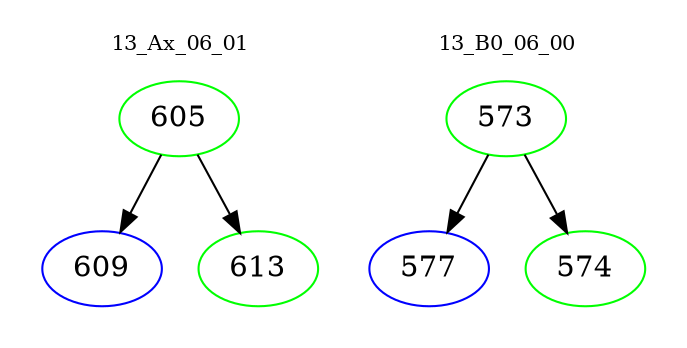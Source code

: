 digraph{
subgraph cluster_0 {
color = white
label = "13_Ax_06_01";
fontsize=10;
T0_605 [label="605", color="green"]
T0_605 -> T0_609 [color="black"]
T0_609 [label="609", color="blue"]
T0_605 -> T0_613 [color="black"]
T0_613 [label="613", color="green"]
}
subgraph cluster_1 {
color = white
label = "13_B0_06_00";
fontsize=10;
T1_573 [label="573", color="green"]
T1_573 -> T1_577 [color="black"]
T1_577 [label="577", color="blue"]
T1_573 -> T1_574 [color="black"]
T1_574 [label="574", color="green"]
}
}
